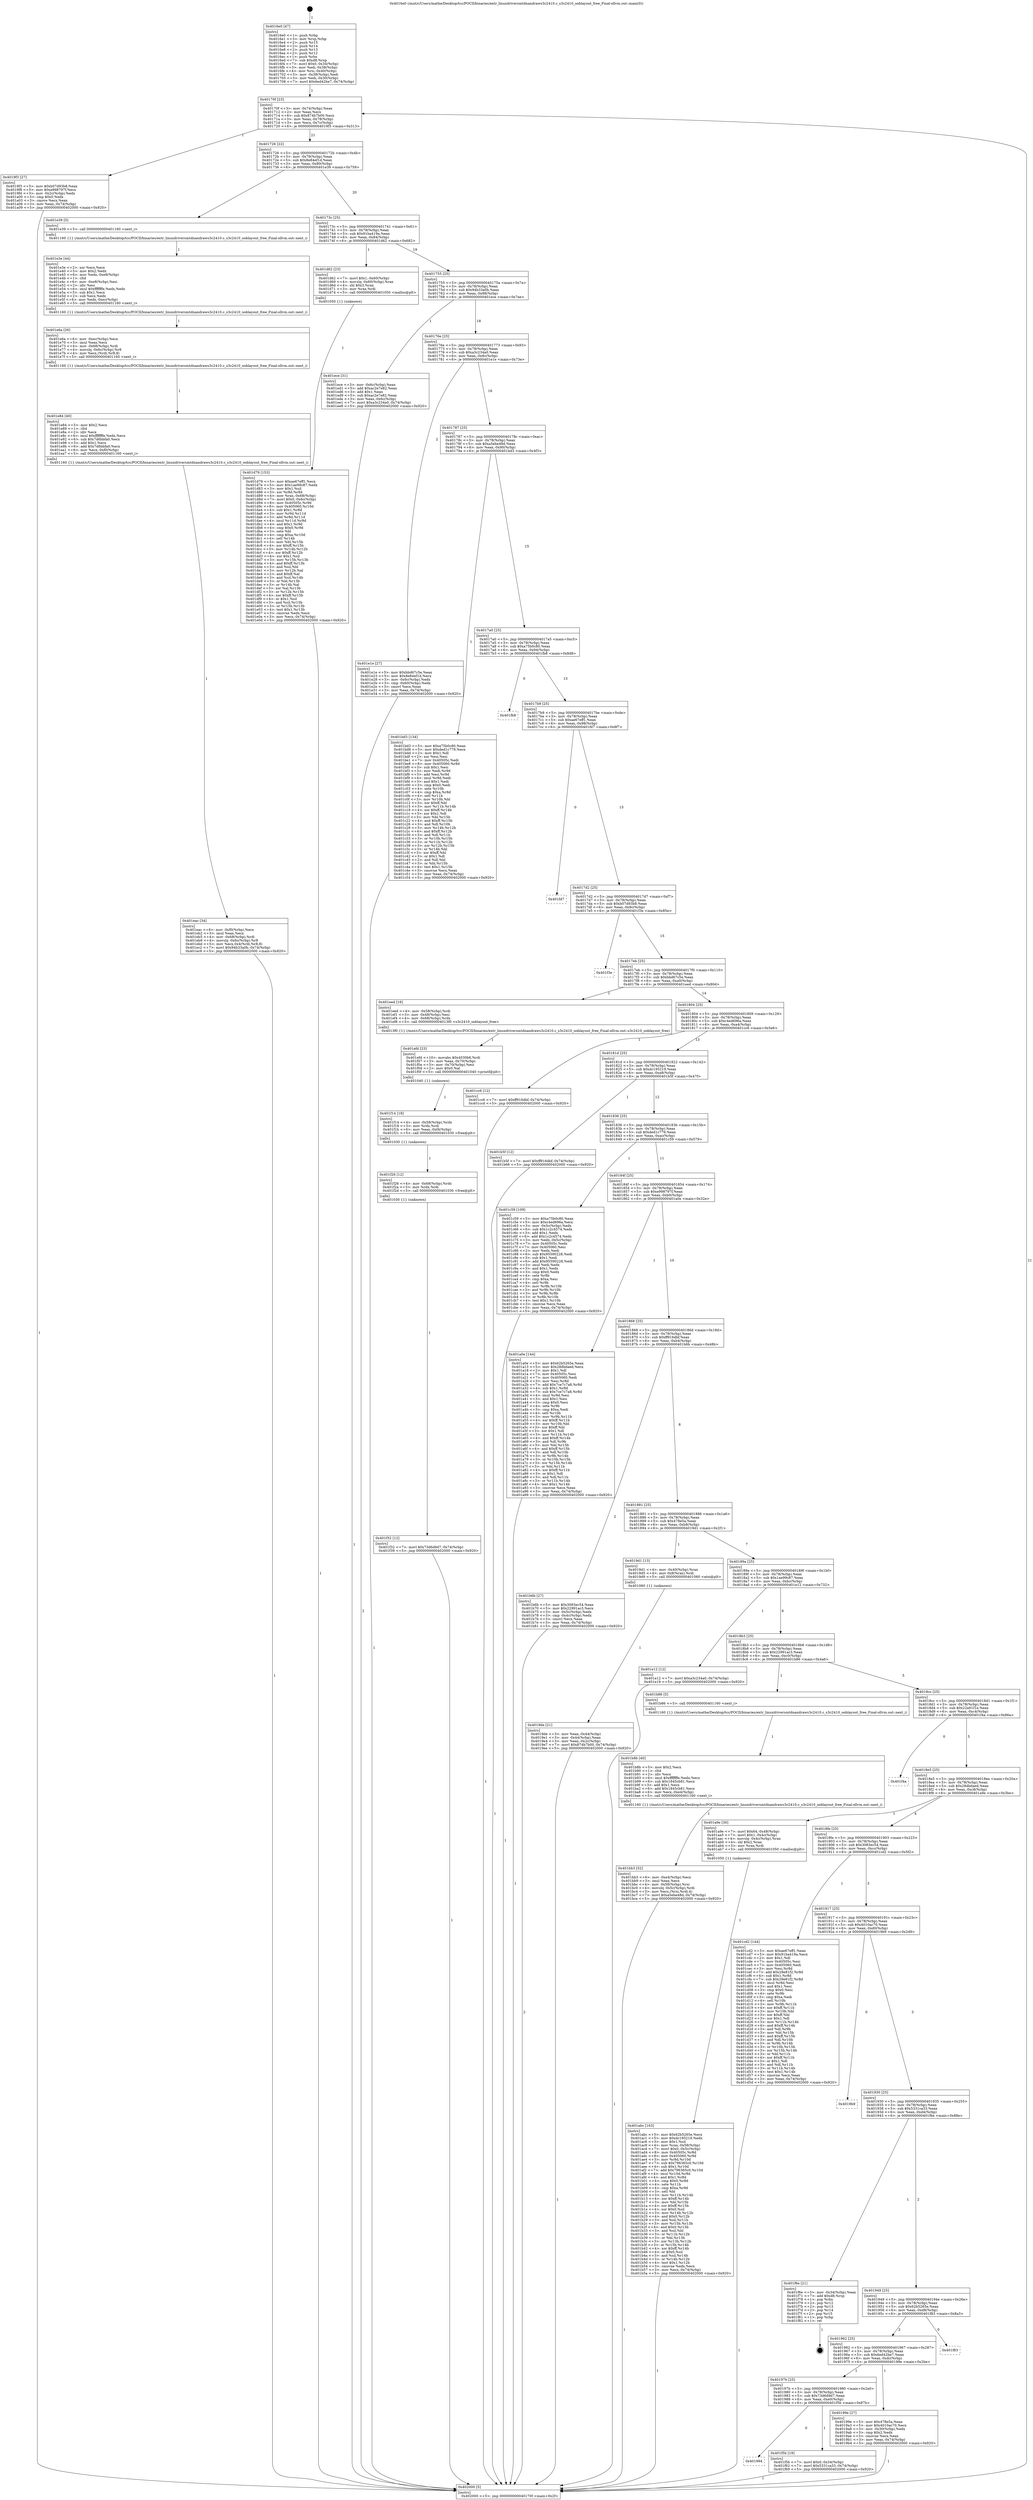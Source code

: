 digraph "0x4016e0" {
  label = "0x4016e0 (/mnt/c/Users/mathe/Desktop/tcc/POCII/binaries/extr_linuxdriversmtdnandraws3c2410.c_s3c2410_ooblayout_free_Final-ollvm.out::main(0))"
  labelloc = "t"
  node[shape=record]

  Entry [label="",width=0.3,height=0.3,shape=circle,fillcolor=black,style=filled]
  "0x40170f" [label="{
     0x40170f [23]\l
     | [instrs]\l
     &nbsp;&nbsp;0x40170f \<+3\>: mov -0x74(%rbp),%eax\l
     &nbsp;&nbsp;0x401712 \<+2\>: mov %eax,%ecx\l
     &nbsp;&nbsp;0x401714 \<+6\>: sub $0x874b7b00,%ecx\l
     &nbsp;&nbsp;0x40171a \<+3\>: mov %eax,-0x78(%rbp)\l
     &nbsp;&nbsp;0x40171d \<+3\>: mov %ecx,-0x7c(%rbp)\l
     &nbsp;&nbsp;0x401720 \<+6\>: je 00000000004019f3 \<main+0x313\>\l
  }"]
  "0x4019f3" [label="{
     0x4019f3 [27]\l
     | [instrs]\l
     &nbsp;&nbsp;0x4019f3 \<+5\>: mov $0xb07d93b8,%eax\l
     &nbsp;&nbsp;0x4019f8 \<+5\>: mov $0xe998797f,%ecx\l
     &nbsp;&nbsp;0x4019fd \<+3\>: mov -0x2c(%rbp),%edx\l
     &nbsp;&nbsp;0x401a00 \<+3\>: cmp $0x0,%edx\l
     &nbsp;&nbsp;0x401a03 \<+3\>: cmove %ecx,%eax\l
     &nbsp;&nbsp;0x401a06 \<+3\>: mov %eax,-0x74(%rbp)\l
     &nbsp;&nbsp;0x401a09 \<+5\>: jmp 0000000000402000 \<main+0x920\>\l
  }"]
  "0x401726" [label="{
     0x401726 [22]\l
     | [instrs]\l
     &nbsp;&nbsp;0x401726 \<+5\>: jmp 000000000040172b \<main+0x4b\>\l
     &nbsp;&nbsp;0x40172b \<+3\>: mov -0x78(%rbp),%eax\l
     &nbsp;&nbsp;0x40172e \<+5\>: sub $0x8e84ef1d,%eax\l
     &nbsp;&nbsp;0x401733 \<+3\>: mov %eax,-0x80(%rbp)\l
     &nbsp;&nbsp;0x401736 \<+6\>: je 0000000000401e39 \<main+0x759\>\l
  }"]
  Exit [label="",width=0.3,height=0.3,shape=circle,fillcolor=black,style=filled,peripheries=2]
  "0x401e39" [label="{
     0x401e39 [5]\l
     | [instrs]\l
     &nbsp;&nbsp;0x401e39 \<+5\>: call 0000000000401160 \<next_i\>\l
     | [calls]\l
     &nbsp;&nbsp;0x401160 \{1\} (/mnt/c/Users/mathe/Desktop/tcc/POCII/binaries/extr_linuxdriversmtdnandraws3c2410.c_s3c2410_ooblayout_free_Final-ollvm.out::next_i)\l
  }"]
  "0x40173c" [label="{
     0x40173c [25]\l
     | [instrs]\l
     &nbsp;&nbsp;0x40173c \<+5\>: jmp 0000000000401741 \<main+0x61\>\l
     &nbsp;&nbsp;0x401741 \<+3\>: mov -0x78(%rbp),%eax\l
     &nbsp;&nbsp;0x401744 \<+5\>: sub $0x91ba419a,%eax\l
     &nbsp;&nbsp;0x401749 \<+6\>: mov %eax,-0x84(%rbp)\l
     &nbsp;&nbsp;0x40174f \<+6\>: je 0000000000401d62 \<main+0x682\>\l
  }"]
  "0x401994" [label="{
     0x401994\l
  }", style=dashed]
  "0x401d62" [label="{
     0x401d62 [23]\l
     | [instrs]\l
     &nbsp;&nbsp;0x401d62 \<+7\>: movl $0x1,-0x60(%rbp)\l
     &nbsp;&nbsp;0x401d69 \<+4\>: movslq -0x60(%rbp),%rax\l
     &nbsp;&nbsp;0x401d6d \<+4\>: shl $0x3,%rax\l
     &nbsp;&nbsp;0x401d71 \<+3\>: mov %rax,%rdi\l
     &nbsp;&nbsp;0x401d74 \<+5\>: call 0000000000401050 \<malloc@plt\>\l
     | [calls]\l
     &nbsp;&nbsp;0x401050 \{1\} (unknown)\l
  }"]
  "0x401755" [label="{
     0x401755 [25]\l
     | [instrs]\l
     &nbsp;&nbsp;0x401755 \<+5\>: jmp 000000000040175a \<main+0x7a\>\l
     &nbsp;&nbsp;0x40175a \<+3\>: mov -0x78(%rbp),%eax\l
     &nbsp;&nbsp;0x40175d \<+5\>: sub $0x94b33a0b,%eax\l
     &nbsp;&nbsp;0x401762 \<+6\>: mov %eax,-0x88(%rbp)\l
     &nbsp;&nbsp;0x401768 \<+6\>: je 0000000000401ece \<main+0x7ee\>\l
  }"]
  "0x401f5b" [label="{
     0x401f5b [19]\l
     | [instrs]\l
     &nbsp;&nbsp;0x401f5b \<+7\>: movl $0x0,-0x34(%rbp)\l
     &nbsp;&nbsp;0x401f62 \<+7\>: movl $0x5331ca33,-0x74(%rbp)\l
     &nbsp;&nbsp;0x401f69 \<+5\>: jmp 0000000000402000 \<main+0x920\>\l
  }"]
  "0x401ece" [label="{
     0x401ece [31]\l
     | [instrs]\l
     &nbsp;&nbsp;0x401ece \<+3\>: mov -0x6c(%rbp),%eax\l
     &nbsp;&nbsp;0x401ed1 \<+5\>: add $0xac2e7e82,%eax\l
     &nbsp;&nbsp;0x401ed6 \<+3\>: add $0x1,%eax\l
     &nbsp;&nbsp;0x401ed9 \<+5\>: sub $0xac2e7e82,%eax\l
     &nbsp;&nbsp;0x401ede \<+3\>: mov %eax,-0x6c(%rbp)\l
     &nbsp;&nbsp;0x401ee1 \<+7\>: movl $0xa3c234a0,-0x74(%rbp)\l
     &nbsp;&nbsp;0x401ee8 \<+5\>: jmp 0000000000402000 \<main+0x920\>\l
  }"]
  "0x40176e" [label="{
     0x40176e [25]\l
     | [instrs]\l
     &nbsp;&nbsp;0x40176e \<+5\>: jmp 0000000000401773 \<main+0x93\>\l
     &nbsp;&nbsp;0x401773 \<+3\>: mov -0x78(%rbp),%eax\l
     &nbsp;&nbsp;0x401776 \<+5\>: sub $0xa3c234a0,%eax\l
     &nbsp;&nbsp;0x40177b \<+6\>: mov %eax,-0x8c(%rbp)\l
     &nbsp;&nbsp;0x401781 \<+6\>: je 0000000000401e1e \<main+0x73e\>\l
  }"]
  "0x401f32" [label="{
     0x401f32 [12]\l
     | [instrs]\l
     &nbsp;&nbsp;0x401f32 \<+7\>: movl $0x73d6d9d7,-0x74(%rbp)\l
     &nbsp;&nbsp;0x401f39 \<+5\>: jmp 0000000000402000 \<main+0x920\>\l
  }"]
  "0x401e1e" [label="{
     0x401e1e [27]\l
     | [instrs]\l
     &nbsp;&nbsp;0x401e1e \<+5\>: mov $0xbbd67c5e,%eax\l
     &nbsp;&nbsp;0x401e23 \<+5\>: mov $0x8e84ef1d,%ecx\l
     &nbsp;&nbsp;0x401e28 \<+3\>: mov -0x6c(%rbp),%edx\l
     &nbsp;&nbsp;0x401e2b \<+3\>: cmp -0x60(%rbp),%edx\l
     &nbsp;&nbsp;0x401e2e \<+3\>: cmovl %ecx,%eax\l
     &nbsp;&nbsp;0x401e31 \<+3\>: mov %eax,-0x74(%rbp)\l
     &nbsp;&nbsp;0x401e34 \<+5\>: jmp 0000000000402000 \<main+0x920\>\l
  }"]
  "0x401787" [label="{
     0x401787 [25]\l
     | [instrs]\l
     &nbsp;&nbsp;0x401787 \<+5\>: jmp 000000000040178c \<main+0xac\>\l
     &nbsp;&nbsp;0x40178c \<+3\>: mov -0x78(%rbp),%eax\l
     &nbsp;&nbsp;0x40178f \<+5\>: sub $0xa5ebe48d,%eax\l
     &nbsp;&nbsp;0x401794 \<+6\>: mov %eax,-0x90(%rbp)\l
     &nbsp;&nbsp;0x40179a \<+6\>: je 0000000000401bd3 \<main+0x4f3\>\l
  }"]
  "0x401f26" [label="{
     0x401f26 [12]\l
     | [instrs]\l
     &nbsp;&nbsp;0x401f26 \<+4\>: mov -0x68(%rbp),%rdx\l
     &nbsp;&nbsp;0x401f2a \<+3\>: mov %rdx,%rdi\l
     &nbsp;&nbsp;0x401f2d \<+5\>: call 0000000000401030 \<free@plt\>\l
     | [calls]\l
     &nbsp;&nbsp;0x401030 \{1\} (unknown)\l
  }"]
  "0x401bd3" [label="{
     0x401bd3 [134]\l
     | [instrs]\l
     &nbsp;&nbsp;0x401bd3 \<+5\>: mov $0xa75b0c80,%eax\l
     &nbsp;&nbsp;0x401bd8 \<+5\>: mov $0xded1c779,%ecx\l
     &nbsp;&nbsp;0x401bdd \<+2\>: mov $0x1,%dl\l
     &nbsp;&nbsp;0x401bdf \<+2\>: xor %esi,%esi\l
     &nbsp;&nbsp;0x401be1 \<+7\>: mov 0x40505c,%edi\l
     &nbsp;&nbsp;0x401be8 \<+8\>: mov 0x405060,%r8d\l
     &nbsp;&nbsp;0x401bf0 \<+3\>: sub $0x1,%esi\l
     &nbsp;&nbsp;0x401bf3 \<+3\>: mov %edi,%r9d\l
     &nbsp;&nbsp;0x401bf6 \<+3\>: add %esi,%r9d\l
     &nbsp;&nbsp;0x401bf9 \<+4\>: imul %r9d,%edi\l
     &nbsp;&nbsp;0x401bfd \<+3\>: and $0x1,%edi\l
     &nbsp;&nbsp;0x401c00 \<+3\>: cmp $0x0,%edi\l
     &nbsp;&nbsp;0x401c03 \<+4\>: sete %r10b\l
     &nbsp;&nbsp;0x401c07 \<+4\>: cmp $0xa,%r8d\l
     &nbsp;&nbsp;0x401c0b \<+4\>: setl %r11b\l
     &nbsp;&nbsp;0x401c0f \<+3\>: mov %r10b,%bl\l
     &nbsp;&nbsp;0x401c12 \<+3\>: xor $0xff,%bl\l
     &nbsp;&nbsp;0x401c15 \<+3\>: mov %r11b,%r14b\l
     &nbsp;&nbsp;0x401c18 \<+4\>: xor $0xff,%r14b\l
     &nbsp;&nbsp;0x401c1c \<+3\>: xor $0x1,%dl\l
     &nbsp;&nbsp;0x401c1f \<+3\>: mov %bl,%r15b\l
     &nbsp;&nbsp;0x401c22 \<+4\>: and $0xff,%r15b\l
     &nbsp;&nbsp;0x401c26 \<+3\>: and %dl,%r10b\l
     &nbsp;&nbsp;0x401c29 \<+3\>: mov %r14b,%r12b\l
     &nbsp;&nbsp;0x401c2c \<+4\>: and $0xff,%r12b\l
     &nbsp;&nbsp;0x401c30 \<+3\>: and %dl,%r11b\l
     &nbsp;&nbsp;0x401c33 \<+3\>: or %r10b,%r15b\l
     &nbsp;&nbsp;0x401c36 \<+3\>: or %r11b,%r12b\l
     &nbsp;&nbsp;0x401c39 \<+3\>: xor %r12b,%r15b\l
     &nbsp;&nbsp;0x401c3c \<+3\>: or %r14b,%bl\l
     &nbsp;&nbsp;0x401c3f \<+3\>: xor $0xff,%bl\l
     &nbsp;&nbsp;0x401c42 \<+3\>: or $0x1,%dl\l
     &nbsp;&nbsp;0x401c45 \<+2\>: and %dl,%bl\l
     &nbsp;&nbsp;0x401c47 \<+3\>: or %bl,%r15b\l
     &nbsp;&nbsp;0x401c4a \<+4\>: test $0x1,%r15b\l
     &nbsp;&nbsp;0x401c4e \<+3\>: cmovne %ecx,%eax\l
     &nbsp;&nbsp;0x401c51 \<+3\>: mov %eax,-0x74(%rbp)\l
     &nbsp;&nbsp;0x401c54 \<+5\>: jmp 0000000000402000 \<main+0x920\>\l
  }"]
  "0x4017a0" [label="{
     0x4017a0 [25]\l
     | [instrs]\l
     &nbsp;&nbsp;0x4017a0 \<+5\>: jmp 00000000004017a5 \<main+0xc5\>\l
     &nbsp;&nbsp;0x4017a5 \<+3\>: mov -0x78(%rbp),%eax\l
     &nbsp;&nbsp;0x4017a8 \<+5\>: sub $0xa75b0c80,%eax\l
     &nbsp;&nbsp;0x4017ad \<+6\>: mov %eax,-0x94(%rbp)\l
     &nbsp;&nbsp;0x4017b3 \<+6\>: je 0000000000401fb8 \<main+0x8d8\>\l
  }"]
  "0x401f14" [label="{
     0x401f14 [18]\l
     | [instrs]\l
     &nbsp;&nbsp;0x401f14 \<+4\>: mov -0x58(%rbp),%rdx\l
     &nbsp;&nbsp;0x401f18 \<+3\>: mov %rdx,%rdi\l
     &nbsp;&nbsp;0x401f1b \<+6\>: mov %eax,-0xf4(%rbp)\l
     &nbsp;&nbsp;0x401f21 \<+5\>: call 0000000000401030 \<free@plt\>\l
     | [calls]\l
     &nbsp;&nbsp;0x401030 \{1\} (unknown)\l
  }"]
  "0x401fb8" [label="{
     0x401fb8\l
  }", style=dashed]
  "0x4017b9" [label="{
     0x4017b9 [25]\l
     | [instrs]\l
     &nbsp;&nbsp;0x4017b9 \<+5\>: jmp 00000000004017be \<main+0xde\>\l
     &nbsp;&nbsp;0x4017be \<+3\>: mov -0x78(%rbp),%eax\l
     &nbsp;&nbsp;0x4017c1 \<+5\>: sub $0xae67eff1,%eax\l
     &nbsp;&nbsp;0x4017c6 \<+6\>: mov %eax,-0x98(%rbp)\l
     &nbsp;&nbsp;0x4017cc \<+6\>: je 0000000000401fd7 \<main+0x8f7\>\l
  }"]
  "0x401efd" [label="{
     0x401efd [23]\l
     | [instrs]\l
     &nbsp;&nbsp;0x401efd \<+10\>: movabs $0x4030b6,%rdi\l
     &nbsp;&nbsp;0x401f07 \<+3\>: mov %eax,-0x70(%rbp)\l
     &nbsp;&nbsp;0x401f0a \<+3\>: mov -0x70(%rbp),%esi\l
     &nbsp;&nbsp;0x401f0d \<+2\>: mov $0x0,%al\l
     &nbsp;&nbsp;0x401f0f \<+5\>: call 0000000000401040 \<printf@plt\>\l
     | [calls]\l
     &nbsp;&nbsp;0x401040 \{1\} (unknown)\l
  }"]
  "0x401fd7" [label="{
     0x401fd7\l
  }", style=dashed]
  "0x4017d2" [label="{
     0x4017d2 [25]\l
     | [instrs]\l
     &nbsp;&nbsp;0x4017d2 \<+5\>: jmp 00000000004017d7 \<main+0xf7\>\l
     &nbsp;&nbsp;0x4017d7 \<+3\>: mov -0x78(%rbp),%eax\l
     &nbsp;&nbsp;0x4017da \<+5\>: sub $0xb07d93b8,%eax\l
     &nbsp;&nbsp;0x4017df \<+6\>: mov %eax,-0x9c(%rbp)\l
     &nbsp;&nbsp;0x4017e5 \<+6\>: je 0000000000401f3e \<main+0x85e\>\l
  }"]
  "0x401eac" [label="{
     0x401eac [34]\l
     | [instrs]\l
     &nbsp;&nbsp;0x401eac \<+6\>: mov -0xf0(%rbp),%ecx\l
     &nbsp;&nbsp;0x401eb2 \<+3\>: imul %eax,%ecx\l
     &nbsp;&nbsp;0x401eb5 \<+4\>: mov -0x68(%rbp),%rdi\l
     &nbsp;&nbsp;0x401eb9 \<+4\>: movslq -0x6c(%rbp),%r8\l
     &nbsp;&nbsp;0x401ebd \<+5\>: mov %ecx,0x4(%rdi,%r8,8)\l
     &nbsp;&nbsp;0x401ec2 \<+7\>: movl $0x94b33a0b,-0x74(%rbp)\l
     &nbsp;&nbsp;0x401ec9 \<+5\>: jmp 0000000000402000 \<main+0x920\>\l
  }"]
  "0x401f3e" [label="{
     0x401f3e\l
  }", style=dashed]
  "0x4017eb" [label="{
     0x4017eb [25]\l
     | [instrs]\l
     &nbsp;&nbsp;0x4017eb \<+5\>: jmp 00000000004017f0 \<main+0x110\>\l
     &nbsp;&nbsp;0x4017f0 \<+3\>: mov -0x78(%rbp),%eax\l
     &nbsp;&nbsp;0x4017f3 \<+5\>: sub $0xbbd67c5e,%eax\l
     &nbsp;&nbsp;0x4017f8 \<+6\>: mov %eax,-0xa0(%rbp)\l
     &nbsp;&nbsp;0x4017fe \<+6\>: je 0000000000401eed \<main+0x80d\>\l
  }"]
  "0x401e84" [label="{
     0x401e84 [40]\l
     | [instrs]\l
     &nbsp;&nbsp;0x401e84 \<+5\>: mov $0x2,%ecx\l
     &nbsp;&nbsp;0x401e89 \<+1\>: cltd\l
     &nbsp;&nbsp;0x401e8a \<+2\>: idiv %ecx\l
     &nbsp;&nbsp;0x401e8c \<+6\>: imul $0xfffffffe,%edx,%ecx\l
     &nbsp;&nbsp;0x401e92 \<+6\>: sub $0x7d6bbfa0,%ecx\l
     &nbsp;&nbsp;0x401e98 \<+3\>: add $0x1,%ecx\l
     &nbsp;&nbsp;0x401e9b \<+6\>: add $0x7d6bbfa0,%ecx\l
     &nbsp;&nbsp;0x401ea1 \<+6\>: mov %ecx,-0xf0(%rbp)\l
     &nbsp;&nbsp;0x401ea7 \<+5\>: call 0000000000401160 \<next_i\>\l
     | [calls]\l
     &nbsp;&nbsp;0x401160 \{1\} (/mnt/c/Users/mathe/Desktop/tcc/POCII/binaries/extr_linuxdriversmtdnandraws3c2410.c_s3c2410_ooblayout_free_Final-ollvm.out::next_i)\l
  }"]
  "0x401eed" [label="{
     0x401eed [16]\l
     | [instrs]\l
     &nbsp;&nbsp;0x401eed \<+4\>: mov -0x58(%rbp),%rdi\l
     &nbsp;&nbsp;0x401ef1 \<+3\>: mov -0x48(%rbp),%esi\l
     &nbsp;&nbsp;0x401ef4 \<+4\>: mov -0x68(%rbp),%rdx\l
     &nbsp;&nbsp;0x401ef8 \<+5\>: call 00000000004013f0 \<s3c2410_ooblayout_free\>\l
     | [calls]\l
     &nbsp;&nbsp;0x4013f0 \{1\} (/mnt/c/Users/mathe/Desktop/tcc/POCII/binaries/extr_linuxdriversmtdnandraws3c2410.c_s3c2410_ooblayout_free_Final-ollvm.out::s3c2410_ooblayout_free)\l
  }"]
  "0x401804" [label="{
     0x401804 [25]\l
     | [instrs]\l
     &nbsp;&nbsp;0x401804 \<+5\>: jmp 0000000000401809 \<main+0x129\>\l
     &nbsp;&nbsp;0x401809 \<+3\>: mov -0x78(%rbp),%eax\l
     &nbsp;&nbsp;0x40180c \<+5\>: sub $0xc4ed696a,%eax\l
     &nbsp;&nbsp;0x401811 \<+6\>: mov %eax,-0xa4(%rbp)\l
     &nbsp;&nbsp;0x401817 \<+6\>: je 0000000000401cc6 \<main+0x5e6\>\l
  }"]
  "0x401e6a" [label="{
     0x401e6a [26]\l
     | [instrs]\l
     &nbsp;&nbsp;0x401e6a \<+6\>: mov -0xec(%rbp),%ecx\l
     &nbsp;&nbsp;0x401e70 \<+3\>: imul %eax,%ecx\l
     &nbsp;&nbsp;0x401e73 \<+4\>: mov -0x68(%rbp),%rdi\l
     &nbsp;&nbsp;0x401e77 \<+4\>: movslq -0x6c(%rbp),%r8\l
     &nbsp;&nbsp;0x401e7b \<+4\>: mov %ecx,(%rdi,%r8,8)\l
     &nbsp;&nbsp;0x401e7f \<+5\>: call 0000000000401160 \<next_i\>\l
     | [calls]\l
     &nbsp;&nbsp;0x401160 \{1\} (/mnt/c/Users/mathe/Desktop/tcc/POCII/binaries/extr_linuxdriversmtdnandraws3c2410.c_s3c2410_ooblayout_free_Final-ollvm.out::next_i)\l
  }"]
  "0x401cc6" [label="{
     0x401cc6 [12]\l
     | [instrs]\l
     &nbsp;&nbsp;0x401cc6 \<+7\>: movl $0xff916dbf,-0x74(%rbp)\l
     &nbsp;&nbsp;0x401ccd \<+5\>: jmp 0000000000402000 \<main+0x920\>\l
  }"]
  "0x40181d" [label="{
     0x40181d [25]\l
     | [instrs]\l
     &nbsp;&nbsp;0x40181d \<+5\>: jmp 0000000000401822 \<main+0x142\>\l
     &nbsp;&nbsp;0x401822 \<+3\>: mov -0x78(%rbp),%eax\l
     &nbsp;&nbsp;0x401825 \<+5\>: sub $0xdc195219,%eax\l
     &nbsp;&nbsp;0x40182a \<+6\>: mov %eax,-0xa8(%rbp)\l
     &nbsp;&nbsp;0x401830 \<+6\>: je 0000000000401b5f \<main+0x47f\>\l
  }"]
  "0x401e3e" [label="{
     0x401e3e [44]\l
     | [instrs]\l
     &nbsp;&nbsp;0x401e3e \<+2\>: xor %ecx,%ecx\l
     &nbsp;&nbsp;0x401e40 \<+5\>: mov $0x2,%edx\l
     &nbsp;&nbsp;0x401e45 \<+6\>: mov %edx,-0xe8(%rbp)\l
     &nbsp;&nbsp;0x401e4b \<+1\>: cltd\l
     &nbsp;&nbsp;0x401e4c \<+6\>: mov -0xe8(%rbp),%esi\l
     &nbsp;&nbsp;0x401e52 \<+2\>: idiv %esi\l
     &nbsp;&nbsp;0x401e54 \<+6\>: imul $0xfffffffe,%edx,%edx\l
     &nbsp;&nbsp;0x401e5a \<+3\>: sub $0x1,%ecx\l
     &nbsp;&nbsp;0x401e5d \<+2\>: sub %ecx,%edx\l
     &nbsp;&nbsp;0x401e5f \<+6\>: mov %edx,-0xec(%rbp)\l
     &nbsp;&nbsp;0x401e65 \<+5\>: call 0000000000401160 \<next_i\>\l
     | [calls]\l
     &nbsp;&nbsp;0x401160 \{1\} (/mnt/c/Users/mathe/Desktop/tcc/POCII/binaries/extr_linuxdriversmtdnandraws3c2410.c_s3c2410_ooblayout_free_Final-ollvm.out::next_i)\l
  }"]
  "0x401b5f" [label="{
     0x401b5f [12]\l
     | [instrs]\l
     &nbsp;&nbsp;0x401b5f \<+7\>: movl $0xff916dbf,-0x74(%rbp)\l
     &nbsp;&nbsp;0x401b66 \<+5\>: jmp 0000000000402000 \<main+0x920\>\l
  }"]
  "0x401836" [label="{
     0x401836 [25]\l
     | [instrs]\l
     &nbsp;&nbsp;0x401836 \<+5\>: jmp 000000000040183b \<main+0x15b\>\l
     &nbsp;&nbsp;0x40183b \<+3\>: mov -0x78(%rbp),%eax\l
     &nbsp;&nbsp;0x40183e \<+5\>: sub $0xded1c779,%eax\l
     &nbsp;&nbsp;0x401843 \<+6\>: mov %eax,-0xac(%rbp)\l
     &nbsp;&nbsp;0x401849 \<+6\>: je 0000000000401c59 \<main+0x579\>\l
  }"]
  "0x401d79" [label="{
     0x401d79 [153]\l
     | [instrs]\l
     &nbsp;&nbsp;0x401d79 \<+5\>: mov $0xae67eff1,%ecx\l
     &nbsp;&nbsp;0x401d7e \<+5\>: mov $0x1ae99c87,%edx\l
     &nbsp;&nbsp;0x401d83 \<+3\>: mov $0x1,%sil\l
     &nbsp;&nbsp;0x401d86 \<+3\>: xor %r8d,%r8d\l
     &nbsp;&nbsp;0x401d89 \<+4\>: mov %rax,-0x68(%rbp)\l
     &nbsp;&nbsp;0x401d8d \<+7\>: movl $0x0,-0x6c(%rbp)\l
     &nbsp;&nbsp;0x401d94 \<+8\>: mov 0x40505c,%r9d\l
     &nbsp;&nbsp;0x401d9c \<+8\>: mov 0x405060,%r10d\l
     &nbsp;&nbsp;0x401da4 \<+4\>: sub $0x1,%r8d\l
     &nbsp;&nbsp;0x401da8 \<+3\>: mov %r9d,%r11d\l
     &nbsp;&nbsp;0x401dab \<+3\>: add %r8d,%r11d\l
     &nbsp;&nbsp;0x401dae \<+4\>: imul %r11d,%r9d\l
     &nbsp;&nbsp;0x401db2 \<+4\>: and $0x1,%r9d\l
     &nbsp;&nbsp;0x401db6 \<+4\>: cmp $0x0,%r9d\l
     &nbsp;&nbsp;0x401dba \<+3\>: sete %bl\l
     &nbsp;&nbsp;0x401dbd \<+4\>: cmp $0xa,%r10d\l
     &nbsp;&nbsp;0x401dc1 \<+4\>: setl %r14b\l
     &nbsp;&nbsp;0x401dc5 \<+3\>: mov %bl,%r15b\l
     &nbsp;&nbsp;0x401dc8 \<+4\>: xor $0xff,%r15b\l
     &nbsp;&nbsp;0x401dcc \<+3\>: mov %r14b,%r12b\l
     &nbsp;&nbsp;0x401dcf \<+4\>: xor $0xff,%r12b\l
     &nbsp;&nbsp;0x401dd3 \<+4\>: xor $0x1,%sil\l
     &nbsp;&nbsp;0x401dd7 \<+3\>: mov %r15b,%r13b\l
     &nbsp;&nbsp;0x401dda \<+4\>: and $0xff,%r13b\l
     &nbsp;&nbsp;0x401dde \<+3\>: and %sil,%bl\l
     &nbsp;&nbsp;0x401de1 \<+3\>: mov %r12b,%al\l
     &nbsp;&nbsp;0x401de4 \<+2\>: and $0xff,%al\l
     &nbsp;&nbsp;0x401de6 \<+3\>: and %sil,%r14b\l
     &nbsp;&nbsp;0x401de9 \<+3\>: or %bl,%r13b\l
     &nbsp;&nbsp;0x401dec \<+3\>: or %r14b,%al\l
     &nbsp;&nbsp;0x401def \<+3\>: xor %al,%r13b\l
     &nbsp;&nbsp;0x401df2 \<+3\>: or %r12b,%r15b\l
     &nbsp;&nbsp;0x401df5 \<+4\>: xor $0xff,%r15b\l
     &nbsp;&nbsp;0x401df9 \<+4\>: or $0x1,%sil\l
     &nbsp;&nbsp;0x401dfd \<+3\>: and %sil,%r15b\l
     &nbsp;&nbsp;0x401e00 \<+3\>: or %r15b,%r13b\l
     &nbsp;&nbsp;0x401e03 \<+4\>: test $0x1,%r13b\l
     &nbsp;&nbsp;0x401e07 \<+3\>: cmovne %edx,%ecx\l
     &nbsp;&nbsp;0x401e0a \<+3\>: mov %ecx,-0x74(%rbp)\l
     &nbsp;&nbsp;0x401e0d \<+5\>: jmp 0000000000402000 \<main+0x920\>\l
  }"]
  "0x401c59" [label="{
     0x401c59 [109]\l
     | [instrs]\l
     &nbsp;&nbsp;0x401c59 \<+5\>: mov $0xa75b0c80,%eax\l
     &nbsp;&nbsp;0x401c5e \<+5\>: mov $0xc4ed696a,%ecx\l
     &nbsp;&nbsp;0x401c63 \<+3\>: mov -0x5c(%rbp),%edx\l
     &nbsp;&nbsp;0x401c66 \<+6\>: sub $0x1c2c4574,%edx\l
     &nbsp;&nbsp;0x401c6c \<+3\>: add $0x1,%edx\l
     &nbsp;&nbsp;0x401c6f \<+6\>: add $0x1c2c4574,%edx\l
     &nbsp;&nbsp;0x401c75 \<+3\>: mov %edx,-0x5c(%rbp)\l
     &nbsp;&nbsp;0x401c78 \<+7\>: mov 0x40505c,%edx\l
     &nbsp;&nbsp;0x401c7f \<+7\>: mov 0x405060,%esi\l
     &nbsp;&nbsp;0x401c86 \<+2\>: mov %edx,%edi\l
     &nbsp;&nbsp;0x401c88 \<+6\>: sub $0x95590228,%edi\l
     &nbsp;&nbsp;0x401c8e \<+3\>: sub $0x1,%edi\l
     &nbsp;&nbsp;0x401c91 \<+6\>: add $0x95590228,%edi\l
     &nbsp;&nbsp;0x401c97 \<+3\>: imul %edi,%edx\l
     &nbsp;&nbsp;0x401c9a \<+3\>: and $0x1,%edx\l
     &nbsp;&nbsp;0x401c9d \<+3\>: cmp $0x0,%edx\l
     &nbsp;&nbsp;0x401ca0 \<+4\>: sete %r8b\l
     &nbsp;&nbsp;0x401ca4 \<+3\>: cmp $0xa,%esi\l
     &nbsp;&nbsp;0x401ca7 \<+4\>: setl %r9b\l
     &nbsp;&nbsp;0x401cab \<+3\>: mov %r8b,%r10b\l
     &nbsp;&nbsp;0x401cae \<+3\>: and %r9b,%r10b\l
     &nbsp;&nbsp;0x401cb1 \<+3\>: xor %r9b,%r8b\l
     &nbsp;&nbsp;0x401cb4 \<+3\>: or %r8b,%r10b\l
     &nbsp;&nbsp;0x401cb7 \<+4\>: test $0x1,%r10b\l
     &nbsp;&nbsp;0x401cbb \<+3\>: cmovne %ecx,%eax\l
     &nbsp;&nbsp;0x401cbe \<+3\>: mov %eax,-0x74(%rbp)\l
     &nbsp;&nbsp;0x401cc1 \<+5\>: jmp 0000000000402000 \<main+0x920\>\l
  }"]
  "0x40184f" [label="{
     0x40184f [25]\l
     | [instrs]\l
     &nbsp;&nbsp;0x40184f \<+5\>: jmp 0000000000401854 \<main+0x174\>\l
     &nbsp;&nbsp;0x401854 \<+3\>: mov -0x78(%rbp),%eax\l
     &nbsp;&nbsp;0x401857 \<+5\>: sub $0xe998797f,%eax\l
     &nbsp;&nbsp;0x40185c \<+6\>: mov %eax,-0xb0(%rbp)\l
     &nbsp;&nbsp;0x401862 \<+6\>: je 0000000000401a0e \<main+0x32e\>\l
  }"]
  "0x401bb3" [label="{
     0x401bb3 [32]\l
     | [instrs]\l
     &nbsp;&nbsp;0x401bb3 \<+6\>: mov -0xe4(%rbp),%ecx\l
     &nbsp;&nbsp;0x401bb9 \<+3\>: imul %eax,%ecx\l
     &nbsp;&nbsp;0x401bbc \<+4\>: mov -0x58(%rbp),%rsi\l
     &nbsp;&nbsp;0x401bc0 \<+4\>: movslq -0x5c(%rbp),%rdi\l
     &nbsp;&nbsp;0x401bc4 \<+3\>: mov %ecx,(%rsi,%rdi,4)\l
     &nbsp;&nbsp;0x401bc7 \<+7\>: movl $0xa5ebe48d,-0x74(%rbp)\l
     &nbsp;&nbsp;0x401bce \<+5\>: jmp 0000000000402000 \<main+0x920\>\l
  }"]
  "0x401a0e" [label="{
     0x401a0e [144]\l
     | [instrs]\l
     &nbsp;&nbsp;0x401a0e \<+5\>: mov $0x62b5265e,%eax\l
     &nbsp;&nbsp;0x401a13 \<+5\>: mov $0x28dbdaed,%ecx\l
     &nbsp;&nbsp;0x401a18 \<+2\>: mov $0x1,%dl\l
     &nbsp;&nbsp;0x401a1a \<+7\>: mov 0x40505c,%esi\l
     &nbsp;&nbsp;0x401a21 \<+7\>: mov 0x405060,%edi\l
     &nbsp;&nbsp;0x401a28 \<+3\>: mov %esi,%r8d\l
     &nbsp;&nbsp;0x401a2b \<+7\>: add $0x7ce7c7a8,%r8d\l
     &nbsp;&nbsp;0x401a32 \<+4\>: sub $0x1,%r8d\l
     &nbsp;&nbsp;0x401a36 \<+7\>: sub $0x7ce7c7a8,%r8d\l
     &nbsp;&nbsp;0x401a3d \<+4\>: imul %r8d,%esi\l
     &nbsp;&nbsp;0x401a41 \<+3\>: and $0x1,%esi\l
     &nbsp;&nbsp;0x401a44 \<+3\>: cmp $0x0,%esi\l
     &nbsp;&nbsp;0x401a47 \<+4\>: sete %r9b\l
     &nbsp;&nbsp;0x401a4b \<+3\>: cmp $0xa,%edi\l
     &nbsp;&nbsp;0x401a4e \<+4\>: setl %r10b\l
     &nbsp;&nbsp;0x401a52 \<+3\>: mov %r9b,%r11b\l
     &nbsp;&nbsp;0x401a55 \<+4\>: xor $0xff,%r11b\l
     &nbsp;&nbsp;0x401a59 \<+3\>: mov %r10b,%bl\l
     &nbsp;&nbsp;0x401a5c \<+3\>: xor $0xff,%bl\l
     &nbsp;&nbsp;0x401a5f \<+3\>: xor $0x1,%dl\l
     &nbsp;&nbsp;0x401a62 \<+3\>: mov %r11b,%r14b\l
     &nbsp;&nbsp;0x401a65 \<+4\>: and $0xff,%r14b\l
     &nbsp;&nbsp;0x401a69 \<+3\>: and %dl,%r9b\l
     &nbsp;&nbsp;0x401a6c \<+3\>: mov %bl,%r15b\l
     &nbsp;&nbsp;0x401a6f \<+4\>: and $0xff,%r15b\l
     &nbsp;&nbsp;0x401a73 \<+3\>: and %dl,%r10b\l
     &nbsp;&nbsp;0x401a76 \<+3\>: or %r9b,%r14b\l
     &nbsp;&nbsp;0x401a79 \<+3\>: or %r10b,%r15b\l
     &nbsp;&nbsp;0x401a7c \<+3\>: xor %r15b,%r14b\l
     &nbsp;&nbsp;0x401a7f \<+3\>: or %bl,%r11b\l
     &nbsp;&nbsp;0x401a82 \<+4\>: xor $0xff,%r11b\l
     &nbsp;&nbsp;0x401a86 \<+3\>: or $0x1,%dl\l
     &nbsp;&nbsp;0x401a89 \<+3\>: and %dl,%r11b\l
     &nbsp;&nbsp;0x401a8c \<+3\>: or %r11b,%r14b\l
     &nbsp;&nbsp;0x401a8f \<+4\>: test $0x1,%r14b\l
     &nbsp;&nbsp;0x401a93 \<+3\>: cmovne %ecx,%eax\l
     &nbsp;&nbsp;0x401a96 \<+3\>: mov %eax,-0x74(%rbp)\l
     &nbsp;&nbsp;0x401a99 \<+5\>: jmp 0000000000402000 \<main+0x920\>\l
  }"]
  "0x401868" [label="{
     0x401868 [25]\l
     | [instrs]\l
     &nbsp;&nbsp;0x401868 \<+5\>: jmp 000000000040186d \<main+0x18d\>\l
     &nbsp;&nbsp;0x40186d \<+3\>: mov -0x78(%rbp),%eax\l
     &nbsp;&nbsp;0x401870 \<+5\>: sub $0xff916dbf,%eax\l
     &nbsp;&nbsp;0x401875 \<+6\>: mov %eax,-0xb4(%rbp)\l
     &nbsp;&nbsp;0x40187b \<+6\>: je 0000000000401b6b \<main+0x48b\>\l
  }"]
  "0x401b8b" [label="{
     0x401b8b [40]\l
     | [instrs]\l
     &nbsp;&nbsp;0x401b8b \<+5\>: mov $0x2,%ecx\l
     &nbsp;&nbsp;0x401b90 \<+1\>: cltd\l
     &nbsp;&nbsp;0x401b91 \<+2\>: idiv %ecx\l
     &nbsp;&nbsp;0x401b93 \<+6\>: imul $0xfffffffe,%edx,%ecx\l
     &nbsp;&nbsp;0x401b99 \<+6\>: sub $0x1845cb81,%ecx\l
     &nbsp;&nbsp;0x401b9f \<+3\>: add $0x1,%ecx\l
     &nbsp;&nbsp;0x401ba2 \<+6\>: add $0x1845cb81,%ecx\l
     &nbsp;&nbsp;0x401ba8 \<+6\>: mov %ecx,-0xe4(%rbp)\l
     &nbsp;&nbsp;0x401bae \<+5\>: call 0000000000401160 \<next_i\>\l
     | [calls]\l
     &nbsp;&nbsp;0x401160 \{1\} (/mnt/c/Users/mathe/Desktop/tcc/POCII/binaries/extr_linuxdriversmtdnandraws3c2410.c_s3c2410_ooblayout_free_Final-ollvm.out::next_i)\l
  }"]
  "0x401b6b" [label="{
     0x401b6b [27]\l
     | [instrs]\l
     &nbsp;&nbsp;0x401b6b \<+5\>: mov $0x3083ec54,%eax\l
     &nbsp;&nbsp;0x401b70 \<+5\>: mov $0x22991ac3,%ecx\l
     &nbsp;&nbsp;0x401b75 \<+3\>: mov -0x5c(%rbp),%edx\l
     &nbsp;&nbsp;0x401b78 \<+3\>: cmp -0x4c(%rbp),%edx\l
     &nbsp;&nbsp;0x401b7b \<+3\>: cmovl %ecx,%eax\l
     &nbsp;&nbsp;0x401b7e \<+3\>: mov %eax,-0x74(%rbp)\l
     &nbsp;&nbsp;0x401b81 \<+5\>: jmp 0000000000402000 \<main+0x920\>\l
  }"]
  "0x401881" [label="{
     0x401881 [25]\l
     | [instrs]\l
     &nbsp;&nbsp;0x401881 \<+5\>: jmp 0000000000401886 \<main+0x1a6\>\l
     &nbsp;&nbsp;0x401886 \<+3\>: mov -0x78(%rbp),%eax\l
     &nbsp;&nbsp;0x401889 \<+5\>: sub $0x478e5a,%eax\l
     &nbsp;&nbsp;0x40188e \<+6\>: mov %eax,-0xb8(%rbp)\l
     &nbsp;&nbsp;0x401894 \<+6\>: je 00000000004019d1 \<main+0x2f1\>\l
  }"]
  "0x401abc" [label="{
     0x401abc [163]\l
     | [instrs]\l
     &nbsp;&nbsp;0x401abc \<+5\>: mov $0x62b5265e,%ecx\l
     &nbsp;&nbsp;0x401ac1 \<+5\>: mov $0xdc195219,%edx\l
     &nbsp;&nbsp;0x401ac6 \<+3\>: mov $0x1,%sil\l
     &nbsp;&nbsp;0x401ac9 \<+4\>: mov %rax,-0x58(%rbp)\l
     &nbsp;&nbsp;0x401acd \<+7\>: movl $0x0,-0x5c(%rbp)\l
     &nbsp;&nbsp;0x401ad4 \<+8\>: mov 0x40505c,%r8d\l
     &nbsp;&nbsp;0x401adc \<+8\>: mov 0x405060,%r9d\l
     &nbsp;&nbsp;0x401ae4 \<+3\>: mov %r8d,%r10d\l
     &nbsp;&nbsp;0x401ae7 \<+7\>: sub $0x796365c0,%r10d\l
     &nbsp;&nbsp;0x401aee \<+4\>: sub $0x1,%r10d\l
     &nbsp;&nbsp;0x401af2 \<+7\>: add $0x796365c0,%r10d\l
     &nbsp;&nbsp;0x401af9 \<+4\>: imul %r10d,%r8d\l
     &nbsp;&nbsp;0x401afd \<+4\>: and $0x1,%r8d\l
     &nbsp;&nbsp;0x401b01 \<+4\>: cmp $0x0,%r8d\l
     &nbsp;&nbsp;0x401b05 \<+4\>: sete %r11b\l
     &nbsp;&nbsp;0x401b09 \<+4\>: cmp $0xa,%r9d\l
     &nbsp;&nbsp;0x401b0d \<+3\>: setl %bl\l
     &nbsp;&nbsp;0x401b10 \<+3\>: mov %r11b,%r14b\l
     &nbsp;&nbsp;0x401b13 \<+4\>: xor $0xff,%r14b\l
     &nbsp;&nbsp;0x401b17 \<+3\>: mov %bl,%r15b\l
     &nbsp;&nbsp;0x401b1a \<+4\>: xor $0xff,%r15b\l
     &nbsp;&nbsp;0x401b1e \<+4\>: xor $0x0,%sil\l
     &nbsp;&nbsp;0x401b22 \<+3\>: mov %r14b,%r12b\l
     &nbsp;&nbsp;0x401b25 \<+4\>: and $0x0,%r12b\l
     &nbsp;&nbsp;0x401b29 \<+3\>: and %sil,%r11b\l
     &nbsp;&nbsp;0x401b2c \<+3\>: mov %r15b,%r13b\l
     &nbsp;&nbsp;0x401b2f \<+4\>: and $0x0,%r13b\l
     &nbsp;&nbsp;0x401b33 \<+3\>: and %sil,%bl\l
     &nbsp;&nbsp;0x401b36 \<+3\>: or %r11b,%r12b\l
     &nbsp;&nbsp;0x401b39 \<+3\>: or %bl,%r13b\l
     &nbsp;&nbsp;0x401b3c \<+3\>: xor %r13b,%r12b\l
     &nbsp;&nbsp;0x401b3f \<+3\>: or %r15b,%r14b\l
     &nbsp;&nbsp;0x401b42 \<+4\>: xor $0xff,%r14b\l
     &nbsp;&nbsp;0x401b46 \<+4\>: or $0x0,%sil\l
     &nbsp;&nbsp;0x401b4a \<+3\>: and %sil,%r14b\l
     &nbsp;&nbsp;0x401b4d \<+3\>: or %r14b,%r12b\l
     &nbsp;&nbsp;0x401b50 \<+4\>: test $0x1,%r12b\l
     &nbsp;&nbsp;0x401b54 \<+3\>: cmovne %edx,%ecx\l
     &nbsp;&nbsp;0x401b57 \<+3\>: mov %ecx,-0x74(%rbp)\l
     &nbsp;&nbsp;0x401b5a \<+5\>: jmp 0000000000402000 \<main+0x920\>\l
  }"]
  "0x4019d1" [label="{
     0x4019d1 [13]\l
     | [instrs]\l
     &nbsp;&nbsp;0x4019d1 \<+4\>: mov -0x40(%rbp),%rax\l
     &nbsp;&nbsp;0x4019d5 \<+4\>: mov 0x8(%rax),%rdi\l
     &nbsp;&nbsp;0x4019d9 \<+5\>: call 0000000000401060 \<atoi@plt\>\l
     | [calls]\l
     &nbsp;&nbsp;0x401060 \{1\} (unknown)\l
  }"]
  "0x40189a" [label="{
     0x40189a [25]\l
     | [instrs]\l
     &nbsp;&nbsp;0x40189a \<+5\>: jmp 000000000040189f \<main+0x1bf\>\l
     &nbsp;&nbsp;0x40189f \<+3\>: mov -0x78(%rbp),%eax\l
     &nbsp;&nbsp;0x4018a2 \<+5\>: sub $0x1ae99c87,%eax\l
     &nbsp;&nbsp;0x4018a7 \<+6\>: mov %eax,-0xbc(%rbp)\l
     &nbsp;&nbsp;0x4018ad \<+6\>: je 0000000000401e12 \<main+0x732\>\l
  }"]
  "0x4019de" [label="{
     0x4019de [21]\l
     | [instrs]\l
     &nbsp;&nbsp;0x4019de \<+3\>: mov %eax,-0x44(%rbp)\l
     &nbsp;&nbsp;0x4019e1 \<+3\>: mov -0x44(%rbp),%eax\l
     &nbsp;&nbsp;0x4019e4 \<+3\>: mov %eax,-0x2c(%rbp)\l
     &nbsp;&nbsp;0x4019e7 \<+7\>: movl $0x874b7b00,-0x74(%rbp)\l
     &nbsp;&nbsp;0x4019ee \<+5\>: jmp 0000000000402000 \<main+0x920\>\l
  }"]
  "0x401e12" [label="{
     0x401e12 [12]\l
     | [instrs]\l
     &nbsp;&nbsp;0x401e12 \<+7\>: movl $0xa3c234a0,-0x74(%rbp)\l
     &nbsp;&nbsp;0x401e19 \<+5\>: jmp 0000000000402000 \<main+0x920\>\l
  }"]
  "0x4018b3" [label="{
     0x4018b3 [25]\l
     | [instrs]\l
     &nbsp;&nbsp;0x4018b3 \<+5\>: jmp 00000000004018b8 \<main+0x1d8\>\l
     &nbsp;&nbsp;0x4018b8 \<+3\>: mov -0x78(%rbp),%eax\l
     &nbsp;&nbsp;0x4018bb \<+5\>: sub $0x22991ac3,%eax\l
     &nbsp;&nbsp;0x4018c0 \<+6\>: mov %eax,-0xc0(%rbp)\l
     &nbsp;&nbsp;0x4018c6 \<+6\>: je 0000000000401b86 \<main+0x4a6\>\l
  }"]
  "0x4016e0" [label="{
     0x4016e0 [47]\l
     | [instrs]\l
     &nbsp;&nbsp;0x4016e0 \<+1\>: push %rbp\l
     &nbsp;&nbsp;0x4016e1 \<+3\>: mov %rsp,%rbp\l
     &nbsp;&nbsp;0x4016e4 \<+2\>: push %r15\l
     &nbsp;&nbsp;0x4016e6 \<+2\>: push %r14\l
     &nbsp;&nbsp;0x4016e8 \<+2\>: push %r13\l
     &nbsp;&nbsp;0x4016ea \<+2\>: push %r12\l
     &nbsp;&nbsp;0x4016ec \<+1\>: push %rbx\l
     &nbsp;&nbsp;0x4016ed \<+7\>: sub $0xd8,%rsp\l
     &nbsp;&nbsp;0x4016f4 \<+7\>: movl $0x0,-0x34(%rbp)\l
     &nbsp;&nbsp;0x4016fb \<+3\>: mov %edi,-0x38(%rbp)\l
     &nbsp;&nbsp;0x4016fe \<+4\>: mov %rsi,-0x40(%rbp)\l
     &nbsp;&nbsp;0x401702 \<+3\>: mov -0x38(%rbp),%edi\l
     &nbsp;&nbsp;0x401705 \<+3\>: mov %edi,-0x30(%rbp)\l
     &nbsp;&nbsp;0x401708 \<+7\>: movl $0x6ed42be7,-0x74(%rbp)\l
  }"]
  "0x401b86" [label="{
     0x401b86 [5]\l
     | [instrs]\l
     &nbsp;&nbsp;0x401b86 \<+5\>: call 0000000000401160 \<next_i\>\l
     | [calls]\l
     &nbsp;&nbsp;0x401160 \{1\} (/mnt/c/Users/mathe/Desktop/tcc/POCII/binaries/extr_linuxdriversmtdnandraws3c2410.c_s3c2410_ooblayout_free_Final-ollvm.out::next_i)\l
  }"]
  "0x4018cc" [label="{
     0x4018cc [25]\l
     | [instrs]\l
     &nbsp;&nbsp;0x4018cc \<+5\>: jmp 00000000004018d1 \<main+0x1f1\>\l
     &nbsp;&nbsp;0x4018d1 \<+3\>: mov -0x78(%rbp),%eax\l
     &nbsp;&nbsp;0x4018d4 \<+5\>: sub $0x22a91f1e,%eax\l
     &nbsp;&nbsp;0x4018d9 \<+6\>: mov %eax,-0xc4(%rbp)\l
     &nbsp;&nbsp;0x4018df \<+6\>: je 0000000000401f4a \<main+0x86a\>\l
  }"]
  "0x402000" [label="{
     0x402000 [5]\l
     | [instrs]\l
     &nbsp;&nbsp;0x402000 \<+5\>: jmp 000000000040170f \<main+0x2f\>\l
  }"]
  "0x401f4a" [label="{
     0x401f4a\l
  }", style=dashed]
  "0x4018e5" [label="{
     0x4018e5 [25]\l
     | [instrs]\l
     &nbsp;&nbsp;0x4018e5 \<+5\>: jmp 00000000004018ea \<main+0x20a\>\l
     &nbsp;&nbsp;0x4018ea \<+3\>: mov -0x78(%rbp),%eax\l
     &nbsp;&nbsp;0x4018ed \<+5\>: sub $0x28dbdaed,%eax\l
     &nbsp;&nbsp;0x4018f2 \<+6\>: mov %eax,-0xc8(%rbp)\l
     &nbsp;&nbsp;0x4018f8 \<+6\>: je 0000000000401a9e \<main+0x3be\>\l
  }"]
  "0x40197b" [label="{
     0x40197b [25]\l
     | [instrs]\l
     &nbsp;&nbsp;0x40197b \<+5\>: jmp 0000000000401980 \<main+0x2a0\>\l
     &nbsp;&nbsp;0x401980 \<+3\>: mov -0x78(%rbp),%eax\l
     &nbsp;&nbsp;0x401983 \<+5\>: sub $0x73d6d9d7,%eax\l
     &nbsp;&nbsp;0x401988 \<+6\>: mov %eax,-0xe0(%rbp)\l
     &nbsp;&nbsp;0x40198e \<+6\>: je 0000000000401f5b \<main+0x87b\>\l
  }"]
  "0x401a9e" [label="{
     0x401a9e [30]\l
     | [instrs]\l
     &nbsp;&nbsp;0x401a9e \<+7\>: movl $0x64,-0x48(%rbp)\l
     &nbsp;&nbsp;0x401aa5 \<+7\>: movl $0x1,-0x4c(%rbp)\l
     &nbsp;&nbsp;0x401aac \<+4\>: movslq -0x4c(%rbp),%rax\l
     &nbsp;&nbsp;0x401ab0 \<+4\>: shl $0x2,%rax\l
     &nbsp;&nbsp;0x401ab4 \<+3\>: mov %rax,%rdi\l
     &nbsp;&nbsp;0x401ab7 \<+5\>: call 0000000000401050 \<malloc@plt\>\l
     | [calls]\l
     &nbsp;&nbsp;0x401050 \{1\} (unknown)\l
  }"]
  "0x4018fe" [label="{
     0x4018fe [25]\l
     | [instrs]\l
     &nbsp;&nbsp;0x4018fe \<+5\>: jmp 0000000000401903 \<main+0x223\>\l
     &nbsp;&nbsp;0x401903 \<+3\>: mov -0x78(%rbp),%eax\l
     &nbsp;&nbsp;0x401906 \<+5\>: sub $0x3083ec54,%eax\l
     &nbsp;&nbsp;0x40190b \<+6\>: mov %eax,-0xcc(%rbp)\l
     &nbsp;&nbsp;0x401911 \<+6\>: je 0000000000401cd2 \<main+0x5f2\>\l
  }"]
  "0x40199e" [label="{
     0x40199e [27]\l
     | [instrs]\l
     &nbsp;&nbsp;0x40199e \<+5\>: mov $0x478e5a,%eax\l
     &nbsp;&nbsp;0x4019a3 \<+5\>: mov $0x4010ac70,%ecx\l
     &nbsp;&nbsp;0x4019a8 \<+3\>: mov -0x30(%rbp),%edx\l
     &nbsp;&nbsp;0x4019ab \<+3\>: cmp $0x2,%edx\l
     &nbsp;&nbsp;0x4019ae \<+3\>: cmovne %ecx,%eax\l
     &nbsp;&nbsp;0x4019b1 \<+3\>: mov %eax,-0x74(%rbp)\l
     &nbsp;&nbsp;0x4019b4 \<+5\>: jmp 0000000000402000 \<main+0x920\>\l
  }"]
  "0x401cd2" [label="{
     0x401cd2 [144]\l
     | [instrs]\l
     &nbsp;&nbsp;0x401cd2 \<+5\>: mov $0xae67eff1,%eax\l
     &nbsp;&nbsp;0x401cd7 \<+5\>: mov $0x91ba419a,%ecx\l
     &nbsp;&nbsp;0x401cdc \<+2\>: mov $0x1,%dl\l
     &nbsp;&nbsp;0x401cde \<+7\>: mov 0x40505c,%esi\l
     &nbsp;&nbsp;0x401ce5 \<+7\>: mov 0x405060,%edi\l
     &nbsp;&nbsp;0x401cec \<+3\>: mov %esi,%r8d\l
     &nbsp;&nbsp;0x401cef \<+7\>: add $0x29e81f2,%r8d\l
     &nbsp;&nbsp;0x401cf6 \<+4\>: sub $0x1,%r8d\l
     &nbsp;&nbsp;0x401cfa \<+7\>: sub $0x29e81f2,%r8d\l
     &nbsp;&nbsp;0x401d01 \<+4\>: imul %r8d,%esi\l
     &nbsp;&nbsp;0x401d05 \<+3\>: and $0x1,%esi\l
     &nbsp;&nbsp;0x401d08 \<+3\>: cmp $0x0,%esi\l
     &nbsp;&nbsp;0x401d0b \<+4\>: sete %r9b\l
     &nbsp;&nbsp;0x401d0f \<+3\>: cmp $0xa,%edi\l
     &nbsp;&nbsp;0x401d12 \<+4\>: setl %r10b\l
     &nbsp;&nbsp;0x401d16 \<+3\>: mov %r9b,%r11b\l
     &nbsp;&nbsp;0x401d19 \<+4\>: xor $0xff,%r11b\l
     &nbsp;&nbsp;0x401d1d \<+3\>: mov %r10b,%bl\l
     &nbsp;&nbsp;0x401d20 \<+3\>: xor $0xff,%bl\l
     &nbsp;&nbsp;0x401d23 \<+3\>: xor $0x1,%dl\l
     &nbsp;&nbsp;0x401d26 \<+3\>: mov %r11b,%r14b\l
     &nbsp;&nbsp;0x401d29 \<+4\>: and $0xff,%r14b\l
     &nbsp;&nbsp;0x401d2d \<+3\>: and %dl,%r9b\l
     &nbsp;&nbsp;0x401d30 \<+3\>: mov %bl,%r15b\l
     &nbsp;&nbsp;0x401d33 \<+4\>: and $0xff,%r15b\l
     &nbsp;&nbsp;0x401d37 \<+3\>: and %dl,%r10b\l
     &nbsp;&nbsp;0x401d3a \<+3\>: or %r9b,%r14b\l
     &nbsp;&nbsp;0x401d3d \<+3\>: or %r10b,%r15b\l
     &nbsp;&nbsp;0x401d40 \<+3\>: xor %r15b,%r14b\l
     &nbsp;&nbsp;0x401d43 \<+3\>: or %bl,%r11b\l
     &nbsp;&nbsp;0x401d46 \<+4\>: xor $0xff,%r11b\l
     &nbsp;&nbsp;0x401d4a \<+3\>: or $0x1,%dl\l
     &nbsp;&nbsp;0x401d4d \<+3\>: and %dl,%r11b\l
     &nbsp;&nbsp;0x401d50 \<+3\>: or %r11b,%r14b\l
     &nbsp;&nbsp;0x401d53 \<+4\>: test $0x1,%r14b\l
     &nbsp;&nbsp;0x401d57 \<+3\>: cmovne %ecx,%eax\l
     &nbsp;&nbsp;0x401d5a \<+3\>: mov %eax,-0x74(%rbp)\l
     &nbsp;&nbsp;0x401d5d \<+5\>: jmp 0000000000402000 \<main+0x920\>\l
  }"]
  "0x401917" [label="{
     0x401917 [25]\l
     | [instrs]\l
     &nbsp;&nbsp;0x401917 \<+5\>: jmp 000000000040191c \<main+0x23c\>\l
     &nbsp;&nbsp;0x40191c \<+3\>: mov -0x78(%rbp),%eax\l
     &nbsp;&nbsp;0x40191f \<+5\>: sub $0x4010ac70,%eax\l
     &nbsp;&nbsp;0x401924 \<+6\>: mov %eax,-0xd0(%rbp)\l
     &nbsp;&nbsp;0x40192a \<+6\>: je 00000000004019b9 \<main+0x2d9\>\l
  }"]
  "0x401962" [label="{
     0x401962 [25]\l
     | [instrs]\l
     &nbsp;&nbsp;0x401962 \<+5\>: jmp 0000000000401967 \<main+0x287\>\l
     &nbsp;&nbsp;0x401967 \<+3\>: mov -0x78(%rbp),%eax\l
     &nbsp;&nbsp;0x40196a \<+5\>: sub $0x6ed42be7,%eax\l
     &nbsp;&nbsp;0x40196f \<+6\>: mov %eax,-0xdc(%rbp)\l
     &nbsp;&nbsp;0x401975 \<+6\>: je 000000000040199e \<main+0x2be\>\l
  }"]
  "0x4019b9" [label="{
     0x4019b9\l
  }", style=dashed]
  "0x401930" [label="{
     0x401930 [25]\l
     | [instrs]\l
     &nbsp;&nbsp;0x401930 \<+5\>: jmp 0000000000401935 \<main+0x255\>\l
     &nbsp;&nbsp;0x401935 \<+3\>: mov -0x78(%rbp),%eax\l
     &nbsp;&nbsp;0x401938 \<+5\>: sub $0x5331ca33,%eax\l
     &nbsp;&nbsp;0x40193d \<+6\>: mov %eax,-0xd4(%rbp)\l
     &nbsp;&nbsp;0x401943 \<+6\>: je 0000000000401f6e \<main+0x88e\>\l
  }"]
  "0x401f83" [label="{
     0x401f83\l
  }", style=dashed]
  "0x401f6e" [label="{
     0x401f6e [21]\l
     | [instrs]\l
     &nbsp;&nbsp;0x401f6e \<+3\>: mov -0x34(%rbp),%eax\l
     &nbsp;&nbsp;0x401f71 \<+7\>: add $0xd8,%rsp\l
     &nbsp;&nbsp;0x401f78 \<+1\>: pop %rbx\l
     &nbsp;&nbsp;0x401f79 \<+2\>: pop %r12\l
     &nbsp;&nbsp;0x401f7b \<+2\>: pop %r13\l
     &nbsp;&nbsp;0x401f7d \<+2\>: pop %r14\l
     &nbsp;&nbsp;0x401f7f \<+2\>: pop %r15\l
     &nbsp;&nbsp;0x401f81 \<+1\>: pop %rbp\l
     &nbsp;&nbsp;0x401f82 \<+1\>: ret\l
  }"]
  "0x401949" [label="{
     0x401949 [25]\l
     | [instrs]\l
     &nbsp;&nbsp;0x401949 \<+5\>: jmp 000000000040194e \<main+0x26e\>\l
     &nbsp;&nbsp;0x40194e \<+3\>: mov -0x78(%rbp),%eax\l
     &nbsp;&nbsp;0x401951 \<+5\>: sub $0x62b5265e,%eax\l
     &nbsp;&nbsp;0x401956 \<+6\>: mov %eax,-0xd8(%rbp)\l
     &nbsp;&nbsp;0x40195c \<+6\>: je 0000000000401f83 \<main+0x8a3\>\l
  }"]
  Entry -> "0x4016e0" [label=" 1"]
  "0x40170f" -> "0x4019f3" [label=" 1"]
  "0x40170f" -> "0x401726" [label=" 21"]
  "0x401f6e" -> Exit [label=" 1"]
  "0x401726" -> "0x401e39" [label=" 1"]
  "0x401726" -> "0x40173c" [label=" 20"]
  "0x401f5b" -> "0x402000" [label=" 1"]
  "0x40173c" -> "0x401d62" [label=" 1"]
  "0x40173c" -> "0x401755" [label=" 19"]
  "0x40197b" -> "0x401994" [label=" 0"]
  "0x401755" -> "0x401ece" [label=" 1"]
  "0x401755" -> "0x40176e" [label=" 18"]
  "0x40197b" -> "0x401f5b" [label=" 1"]
  "0x40176e" -> "0x401e1e" [label=" 2"]
  "0x40176e" -> "0x401787" [label=" 16"]
  "0x401f32" -> "0x402000" [label=" 1"]
  "0x401787" -> "0x401bd3" [label=" 1"]
  "0x401787" -> "0x4017a0" [label=" 15"]
  "0x401f26" -> "0x401f32" [label=" 1"]
  "0x4017a0" -> "0x401fb8" [label=" 0"]
  "0x4017a0" -> "0x4017b9" [label=" 15"]
  "0x401f14" -> "0x401f26" [label=" 1"]
  "0x4017b9" -> "0x401fd7" [label=" 0"]
  "0x4017b9" -> "0x4017d2" [label=" 15"]
  "0x401efd" -> "0x401f14" [label=" 1"]
  "0x4017d2" -> "0x401f3e" [label=" 0"]
  "0x4017d2" -> "0x4017eb" [label=" 15"]
  "0x401eed" -> "0x401efd" [label=" 1"]
  "0x4017eb" -> "0x401eed" [label=" 1"]
  "0x4017eb" -> "0x401804" [label=" 14"]
  "0x401ece" -> "0x402000" [label=" 1"]
  "0x401804" -> "0x401cc6" [label=" 1"]
  "0x401804" -> "0x40181d" [label=" 13"]
  "0x401eac" -> "0x402000" [label=" 1"]
  "0x40181d" -> "0x401b5f" [label=" 1"]
  "0x40181d" -> "0x401836" [label=" 12"]
  "0x401e84" -> "0x401eac" [label=" 1"]
  "0x401836" -> "0x401c59" [label=" 1"]
  "0x401836" -> "0x40184f" [label=" 11"]
  "0x401e6a" -> "0x401e84" [label=" 1"]
  "0x40184f" -> "0x401a0e" [label=" 1"]
  "0x40184f" -> "0x401868" [label=" 10"]
  "0x401e3e" -> "0x401e6a" [label=" 1"]
  "0x401868" -> "0x401b6b" [label=" 2"]
  "0x401868" -> "0x401881" [label=" 8"]
  "0x401e39" -> "0x401e3e" [label=" 1"]
  "0x401881" -> "0x4019d1" [label=" 1"]
  "0x401881" -> "0x40189a" [label=" 7"]
  "0x401e1e" -> "0x402000" [label=" 2"]
  "0x40189a" -> "0x401e12" [label=" 1"]
  "0x40189a" -> "0x4018b3" [label=" 6"]
  "0x401e12" -> "0x402000" [label=" 1"]
  "0x4018b3" -> "0x401b86" [label=" 1"]
  "0x4018b3" -> "0x4018cc" [label=" 5"]
  "0x401d79" -> "0x402000" [label=" 1"]
  "0x4018cc" -> "0x401f4a" [label=" 0"]
  "0x4018cc" -> "0x4018e5" [label=" 5"]
  "0x401d62" -> "0x401d79" [label=" 1"]
  "0x4018e5" -> "0x401a9e" [label=" 1"]
  "0x4018e5" -> "0x4018fe" [label=" 4"]
  "0x401cd2" -> "0x402000" [label=" 1"]
  "0x4018fe" -> "0x401cd2" [label=" 1"]
  "0x4018fe" -> "0x401917" [label=" 3"]
  "0x401cc6" -> "0x402000" [label=" 1"]
  "0x401917" -> "0x4019b9" [label=" 0"]
  "0x401917" -> "0x401930" [label=" 3"]
  "0x401bd3" -> "0x402000" [label=" 1"]
  "0x401930" -> "0x401f6e" [label=" 1"]
  "0x401930" -> "0x401949" [label=" 2"]
  "0x401bb3" -> "0x402000" [label=" 1"]
  "0x401949" -> "0x401f83" [label=" 0"]
  "0x401949" -> "0x401962" [label=" 2"]
  "0x401c59" -> "0x402000" [label=" 1"]
  "0x401962" -> "0x40199e" [label=" 1"]
  "0x401962" -> "0x40197b" [label=" 1"]
  "0x40199e" -> "0x402000" [label=" 1"]
  "0x4016e0" -> "0x40170f" [label=" 1"]
  "0x402000" -> "0x40170f" [label=" 21"]
  "0x4019d1" -> "0x4019de" [label=" 1"]
  "0x4019de" -> "0x402000" [label=" 1"]
  "0x4019f3" -> "0x402000" [label=" 1"]
  "0x401a0e" -> "0x402000" [label=" 1"]
  "0x401a9e" -> "0x401abc" [label=" 1"]
  "0x401abc" -> "0x402000" [label=" 1"]
  "0x401b5f" -> "0x402000" [label=" 1"]
  "0x401b6b" -> "0x402000" [label=" 2"]
  "0x401b86" -> "0x401b8b" [label=" 1"]
  "0x401b8b" -> "0x401bb3" [label=" 1"]
}
